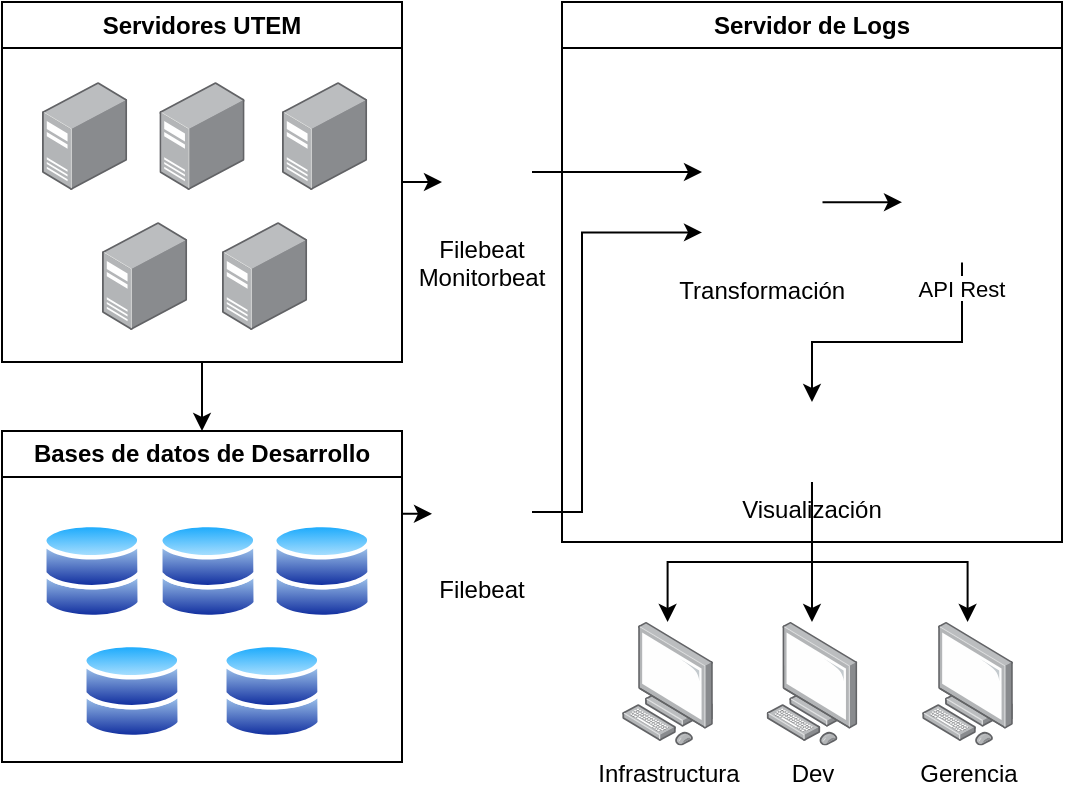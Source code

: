 <mxfile version="21.5.0" type="device">
  <diagram name="Page-1" id="Lq59yyKUrJJSvt6qtFyq">
    <mxGraphModel dx="810" dy="442" grid="1" gridSize="10" guides="1" tooltips="1" connect="1" arrows="1" fold="1" page="1" pageScale="1" pageWidth="850" pageHeight="1100" math="0" shadow="0">
      <root>
        <mxCell id="0" />
        <mxCell id="1" parent="0" />
        <mxCell id="2Ws7wSExXgNvIVa7oPXZ-18" style="edgeStyle=orthogonalEdgeStyle;rounded=0;orthogonalLoop=1;jettySize=auto;html=1;entryX=0.5;entryY=0;entryDx=0;entryDy=0;" parent="1" source="2Ws7wSExXgNvIVa7oPXZ-4" target="2Ws7wSExXgNvIVa7oPXZ-17" edge="1">
          <mxGeometry relative="1" as="geometry" />
        </mxCell>
        <mxCell id="2Ws7wSExXgNvIVa7oPXZ-48" style="edgeStyle=orthogonalEdgeStyle;rounded=0;orthogonalLoop=1;jettySize=auto;html=1;exitX=1;exitY=0.5;exitDx=0;exitDy=0;entryX=0.1;entryY=0.6;entryDx=0;entryDy=0;entryPerimeter=0;" parent="1" source="2Ws7wSExXgNvIVa7oPXZ-4" target="2Ws7wSExXgNvIVa7oPXZ-25" edge="1">
          <mxGeometry relative="1" as="geometry" />
        </mxCell>
        <mxCell id="2Ws7wSExXgNvIVa7oPXZ-4" value="Servidores UTEM" style="swimlane;whiteSpace=wrap;html=1;" parent="1" vertex="1">
          <mxGeometry x="160" y="110" width="200" height="180" as="geometry" />
        </mxCell>
        <mxCell id="2Ws7wSExXgNvIVa7oPXZ-11" value="" style="image;points=[];aspect=fixed;html=1;align=center;shadow=0;dashed=0;image=img/lib/allied_telesis/computer_and_terminals/Server_Desktop.svg;" parent="2Ws7wSExXgNvIVa7oPXZ-4" vertex="1">
          <mxGeometry x="78.7" y="40" width="42.6" height="54" as="geometry" />
        </mxCell>
        <mxCell id="2Ws7wSExXgNvIVa7oPXZ-12" value="" style="image;points=[];aspect=fixed;html=1;align=center;shadow=0;dashed=0;image=img/lib/allied_telesis/computer_and_terminals/Server_Desktop.svg;" parent="2Ws7wSExXgNvIVa7oPXZ-4" vertex="1">
          <mxGeometry x="20.0" y="40" width="42.6" height="54" as="geometry" />
        </mxCell>
        <mxCell id="2Ws7wSExXgNvIVa7oPXZ-13" value="" style="image;points=[];aspect=fixed;html=1;align=center;shadow=0;dashed=0;image=img/lib/allied_telesis/computer_and_terminals/Server_Desktop.svg;" parent="2Ws7wSExXgNvIVa7oPXZ-4" vertex="1">
          <mxGeometry x="50.0" y="110" width="42.6" height="54" as="geometry" />
        </mxCell>
        <mxCell id="2Ws7wSExXgNvIVa7oPXZ-14" value="" style="image;points=[];aspect=fixed;html=1;align=center;shadow=0;dashed=0;image=img/lib/allied_telesis/computer_and_terminals/Server_Desktop.svg;" parent="2Ws7wSExXgNvIVa7oPXZ-4" vertex="1">
          <mxGeometry x="140" y="40" width="42.6" height="54" as="geometry" />
        </mxCell>
        <mxCell id="2Ws7wSExXgNvIVa7oPXZ-1" value="" style="image;points=[];aspect=fixed;html=1;align=center;shadow=0;dashed=0;image=img/lib/allied_telesis/computer_and_terminals/Server_Desktop.svg;" parent="2Ws7wSExXgNvIVa7oPXZ-4" vertex="1">
          <mxGeometry x="110.0" y="110" width="42.6" height="54" as="geometry" />
        </mxCell>
        <mxCell id="2Ws7wSExXgNvIVa7oPXZ-47" style="edgeStyle=orthogonalEdgeStyle;rounded=0;orthogonalLoop=1;jettySize=auto;html=1;exitX=1;exitY=0.25;exitDx=0;exitDy=0;entryX=0;entryY=0.5;entryDx=0;entryDy=0;" parent="1" source="2Ws7wSExXgNvIVa7oPXZ-17" target="2Ws7wSExXgNvIVa7oPXZ-29" edge="1">
          <mxGeometry relative="1" as="geometry" />
        </mxCell>
        <mxCell id="2Ws7wSExXgNvIVa7oPXZ-17" value="Bases de datos de Desarrollo" style="swimlane;whiteSpace=wrap;html=1;" parent="1" vertex="1">
          <mxGeometry x="160" y="324.5" width="200" height="165.5" as="geometry" />
        </mxCell>
        <mxCell id="2Ws7wSExXgNvIVa7oPXZ-16" value="" style="image;aspect=fixed;perimeter=ellipsePerimeter;html=1;align=center;shadow=0;dashed=0;spacingTop=3;image=img/lib/active_directory/databases.svg;" parent="2Ws7wSExXgNvIVa7oPXZ-17" vertex="1">
          <mxGeometry x="20" y="45.5" width="50" height="49" as="geometry" />
        </mxCell>
        <mxCell id="2Ws7wSExXgNvIVa7oPXZ-19" value="" style="image;aspect=fixed;perimeter=ellipsePerimeter;html=1;align=center;shadow=0;dashed=0;spacingTop=3;image=img/lib/active_directory/databases.svg;" parent="2Ws7wSExXgNvIVa7oPXZ-17" vertex="1">
          <mxGeometry x="78" y="45.5" width="50" height="49" as="geometry" />
        </mxCell>
        <mxCell id="2Ws7wSExXgNvIVa7oPXZ-20" value="" style="image;aspect=fixed;perimeter=ellipsePerimeter;html=1;align=center;shadow=0;dashed=0;spacingTop=3;image=img/lib/active_directory/databases.svg;" parent="2Ws7wSExXgNvIVa7oPXZ-17" vertex="1">
          <mxGeometry x="135" y="45.5" width="50" height="49" as="geometry" />
        </mxCell>
        <mxCell id="2Ws7wSExXgNvIVa7oPXZ-21" value="" style="image;aspect=fixed;perimeter=ellipsePerimeter;html=1;align=center;shadow=0;dashed=0;spacingTop=3;image=img/lib/active_directory/databases.svg;" parent="2Ws7wSExXgNvIVa7oPXZ-17" vertex="1">
          <mxGeometry x="40" y="105.5" width="50" height="49" as="geometry" />
        </mxCell>
        <mxCell id="2Ws7wSExXgNvIVa7oPXZ-22" value="" style="image;aspect=fixed;perimeter=ellipsePerimeter;html=1;align=center;shadow=0;dashed=0;spacingTop=3;image=img/lib/active_directory/databases.svg;" parent="2Ws7wSExXgNvIVa7oPXZ-17" vertex="1">
          <mxGeometry x="110" y="105.5" width="50" height="49" as="geometry" />
        </mxCell>
        <mxCell id="2Ws7wSExXgNvIVa7oPXZ-24" value="Servidor de Logs" style="swimlane;whiteSpace=wrap;html=1;" parent="1" vertex="1">
          <mxGeometry x="440" y="110" width="250" height="270" as="geometry" />
        </mxCell>
        <mxCell id="s2YXPNkwUtAM_d10ZqQG-5" style="edgeStyle=orthogonalEdgeStyle;rounded=0;orthogonalLoop=1;jettySize=auto;html=1;entryX=0.5;entryY=0;entryDx=0;entryDy=0;" edge="1" parent="2Ws7wSExXgNvIVa7oPXZ-24" source="2Ws7wSExXgNvIVa7oPXZ-28" target="2Ws7wSExXgNvIVa7oPXZ-38">
          <mxGeometry relative="1" as="geometry">
            <Array as="points">
              <mxPoint x="200" y="170" />
              <mxPoint x="125" y="170" />
            </Array>
          </mxGeometry>
        </mxCell>
        <mxCell id="2Ws7wSExXgNvIVa7oPXZ-28" value="API Rest" style="shape=image;verticalLabelPosition=bottom;labelBackgroundColor=default;verticalAlign=top;aspect=fixed;imageAspect=0;image=https://cdn.cdnlogo.com/logos/e/35/elastic-elasticsearch.svg;fontSize=11;strokeWidth=2;" parent="2Ws7wSExXgNvIVa7oPXZ-24" vertex="1">
          <mxGeometry x="170" y="70.25" width="60" height="60" as="geometry" />
        </mxCell>
        <mxCell id="2Ws7wSExXgNvIVa7oPXZ-33" style="edgeStyle=orthogonalEdgeStyle;rounded=0;orthogonalLoop=1;jettySize=auto;html=1;exitX=1;exitY=0.5;exitDx=0;exitDy=0;entryX=0;entryY=0.5;entryDx=0;entryDy=0;" parent="2Ws7wSExXgNvIVa7oPXZ-24" source="2Ws7wSExXgNvIVa7oPXZ-32" target="2Ws7wSExXgNvIVa7oPXZ-28" edge="1">
          <mxGeometry relative="1" as="geometry" />
        </mxCell>
        <mxCell id="2Ws7wSExXgNvIVa7oPXZ-32" value="Transformación" style="shape=image;verticalLabelPosition=bottom;labelBackgroundColor=default;verticalAlign=top;aspect=fixed;imageAspect=0;image=https://brandslogos.com/wp-content/uploads/thumbs/elastic-logstash-logo-vector.svg;" parent="2Ws7wSExXgNvIVa7oPXZ-24" vertex="1">
          <mxGeometry x="70" y="70" width="60.25" height="60.25" as="geometry" />
        </mxCell>
        <mxCell id="2Ws7wSExXgNvIVa7oPXZ-38" value="Visualización" style="shape=image;verticalLabelPosition=bottom;labelBackgroundColor=default;verticalAlign=top;aspect=fixed;imageAspect=0;image=https://seeklogo.com/images/K/kibana-logo-3CB40921E7-seeklogo.com.png;" parent="2Ws7wSExXgNvIVa7oPXZ-24" vertex="1">
          <mxGeometry x="109.93" y="200" width="30.13" height="40" as="geometry" />
        </mxCell>
        <mxCell id="2Ws7wSExXgNvIVa7oPXZ-27" style="edgeStyle=orthogonalEdgeStyle;rounded=0;orthogonalLoop=1;jettySize=auto;html=1;entryX=0;entryY=0.25;entryDx=0;entryDy=0;" parent="1" source="2Ws7wSExXgNvIVa7oPXZ-25" target="2Ws7wSExXgNvIVa7oPXZ-32" edge="1">
          <mxGeometry relative="1" as="geometry">
            <mxPoint x="480" y="240.0" as="targetPoint" />
            <Array as="points">
              <mxPoint x="480" y="195" />
              <mxPoint x="480" y="195" />
            </Array>
          </mxGeometry>
        </mxCell>
        <mxCell id="2Ws7wSExXgNvIVa7oPXZ-25" value="Filebeat&#xa;Monitorbeat" style="shape=image;verticalLabelPosition=bottom;labelBackgroundColor=default;verticalAlign=top;aspect=fixed;imageAspect=0;image=https://brandslogos.com/wp-content/uploads/images/elastic-beats-logo-vector.svg;" parent="1" vertex="1">
          <mxGeometry x="375" y="170" width="50" height="50" as="geometry" />
        </mxCell>
        <mxCell id="2Ws7wSExXgNvIVa7oPXZ-31" style="edgeStyle=orthogonalEdgeStyle;rounded=0;orthogonalLoop=1;jettySize=auto;html=1;entryX=0;entryY=0.75;entryDx=0;entryDy=0;exitX=1;exitY=0.5;exitDx=0;exitDy=0;" parent="1" source="2Ws7wSExXgNvIVa7oPXZ-29" target="2Ws7wSExXgNvIVa7oPXZ-32" edge="1">
          <mxGeometry relative="1" as="geometry">
            <Array as="points">
              <mxPoint x="450" y="365" />
              <mxPoint x="450" y="225" />
            </Array>
          </mxGeometry>
        </mxCell>
        <mxCell id="2Ws7wSExXgNvIVa7oPXZ-29" value="Filebeat" style="shape=image;verticalLabelPosition=bottom;labelBackgroundColor=default;verticalAlign=top;aspect=fixed;imageAspect=0;image=https://brandslogos.com/wp-content/uploads/images/elastic-beats-logo-vector.svg;" parent="1" vertex="1">
          <mxGeometry x="375" y="340" width="50" height="50" as="geometry" />
        </mxCell>
        <mxCell id="s2YXPNkwUtAM_d10ZqQG-8" style="edgeStyle=orthogonalEdgeStyle;rounded=0;orthogonalLoop=1;jettySize=auto;html=1;entryX=0.5;entryY=1;entryDx=0;entryDy=0;startArrow=classic;startFill=1;endArrow=none;endFill=0;" edge="1" parent="1" source="2Ws7wSExXgNvIVa7oPXZ-34" target="2Ws7wSExXgNvIVa7oPXZ-38">
          <mxGeometry relative="1" as="geometry">
            <Array as="points">
              <mxPoint x="493" y="390" />
              <mxPoint x="565" y="390" />
            </Array>
          </mxGeometry>
        </mxCell>
        <mxCell id="2Ws7wSExXgNvIVa7oPXZ-34" value="Infrastructura" style="image;points=[];aspect=fixed;html=1;align=center;shadow=0;dashed=0;image=img/lib/allied_telesis/computer_and_terminals/Personal_Computer.svg;" parent="1" vertex="1">
          <mxGeometry x="470" y="420" width="45.6" height="61.8" as="geometry" />
        </mxCell>
        <mxCell id="s2YXPNkwUtAM_d10ZqQG-6" style="edgeStyle=orthogonalEdgeStyle;rounded=0;orthogonalLoop=1;jettySize=auto;html=1;entryX=0.5;entryY=1;entryDx=0;entryDy=0;startArrow=classic;startFill=1;endArrow=none;endFill=0;" edge="1" parent="1" source="2Ws7wSExXgNvIVa7oPXZ-35" target="2Ws7wSExXgNvIVa7oPXZ-38">
          <mxGeometry relative="1" as="geometry" />
        </mxCell>
        <mxCell id="2Ws7wSExXgNvIVa7oPXZ-35" value="Dev" style="image;points=[];aspect=fixed;html=1;align=center;shadow=0;dashed=0;image=img/lib/allied_telesis/computer_and_terminals/Personal_Computer.svg;" parent="1" vertex="1">
          <mxGeometry x="542.2" y="420" width="45.6" height="61.8" as="geometry" />
        </mxCell>
        <mxCell id="s2YXPNkwUtAM_d10ZqQG-7" style="edgeStyle=orthogonalEdgeStyle;rounded=0;orthogonalLoop=1;jettySize=auto;html=1;entryX=0.5;entryY=1;entryDx=0;entryDy=0;startArrow=classic;startFill=1;endArrow=none;endFill=0;" edge="1" parent="1" source="2Ws7wSExXgNvIVa7oPXZ-36" target="2Ws7wSExXgNvIVa7oPXZ-38">
          <mxGeometry relative="1" as="geometry">
            <Array as="points">
              <mxPoint x="643" y="390" />
              <mxPoint x="565" y="390" />
            </Array>
          </mxGeometry>
        </mxCell>
        <mxCell id="2Ws7wSExXgNvIVa7oPXZ-36" value="Gerencia" style="image;points=[];aspect=fixed;html=1;align=center;shadow=0;dashed=0;image=img/lib/allied_telesis/computer_and_terminals/Personal_Computer.svg;" parent="1" vertex="1">
          <mxGeometry x="620" y="420" width="45.6" height="61.8" as="geometry" />
        </mxCell>
      </root>
    </mxGraphModel>
  </diagram>
</mxfile>

